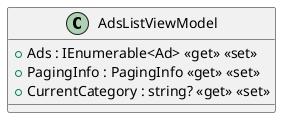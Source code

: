 @startuml
class AdsListViewModel {
    + Ads : IEnumerable<Ad> <<get>> <<set>>
    + PagingInfo : PagingInfo <<get>> <<set>>
    + CurrentCategory : string? <<get>> <<set>>
}
@enduml
